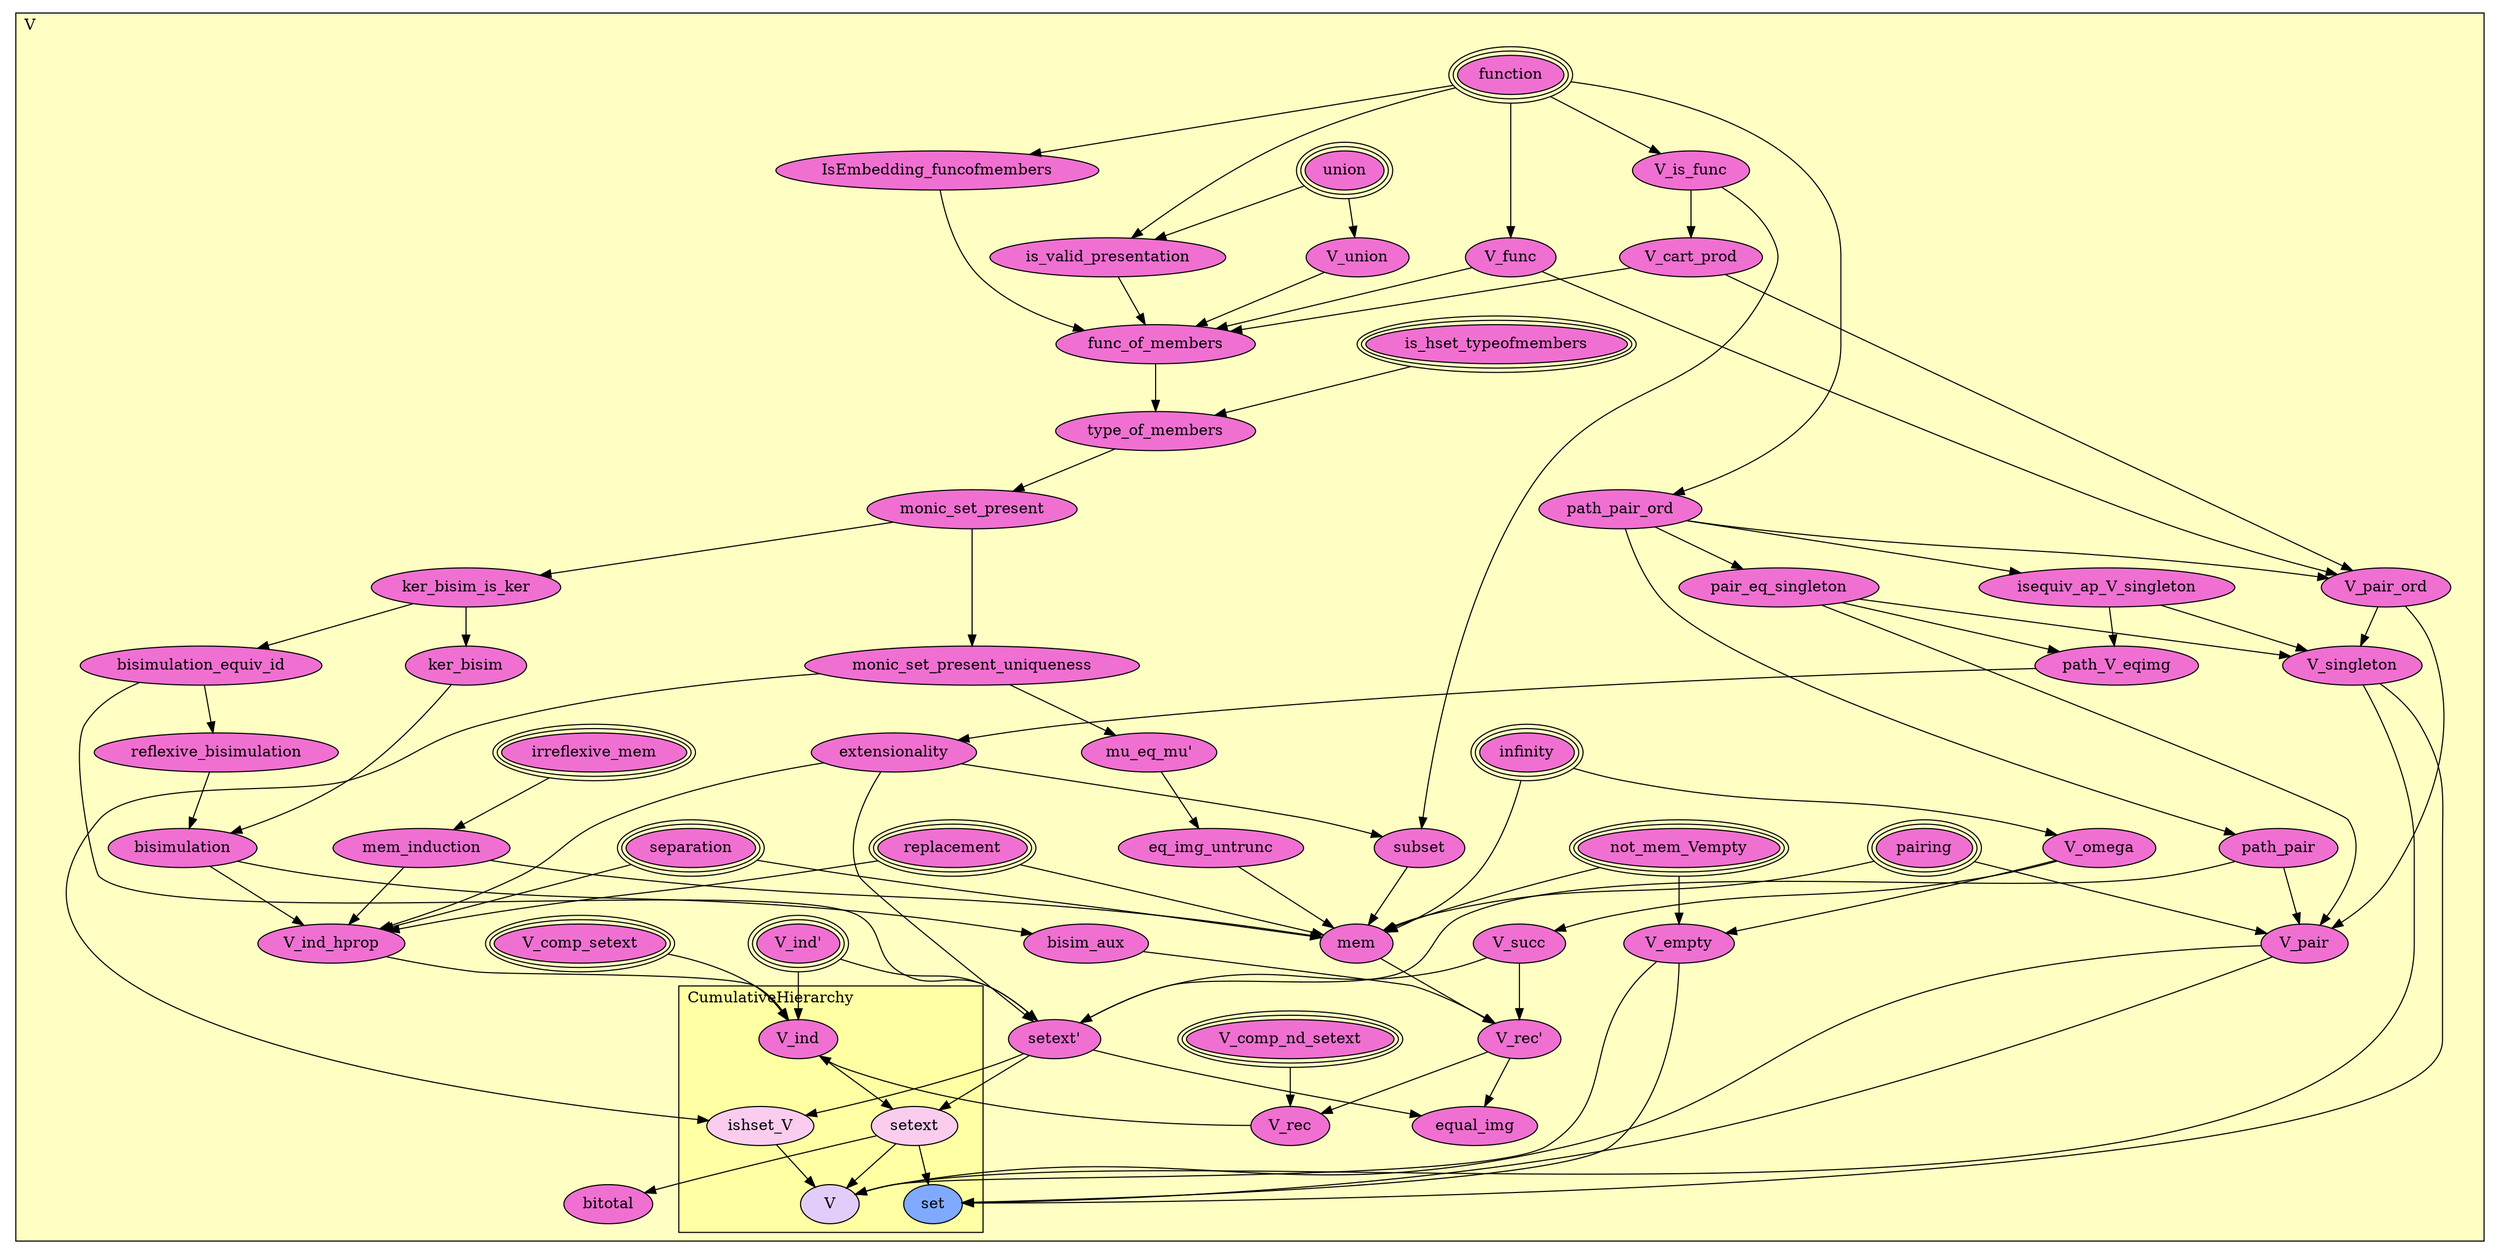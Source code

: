 digraph HoTT_HIT_V {
  graph [ratio=0.5]
  node [style=filled]
V_CumulativeHierarchy_V_ind [label="V_ind", URL=<V.html#CumulativeHierarchy.V_ind>, fillcolor="#F070D1"] ;
V_CumulativeHierarchy_ishset_V [label="ishset_V", URL=<V.html#CumulativeHierarchy.ishset_V>, fillcolor="#FACDEF"] ;
V_CumulativeHierarchy_setext [label="setext", URL=<V.html#CumulativeHierarchy.setext>, fillcolor="#FACDEF"] ;
V_CumulativeHierarchy_set [label="set", URL=<V.html#CumulativeHierarchy.set>, fillcolor="#7FAAFF"] ;
V_CumulativeHierarchy_V [label="V", URL=<V.html#CumulativeHierarchy.V>, fillcolor="#E2CDFA"] ;
V_separation [label="separation", URL=<V.html#separation>, peripheries=3, fillcolor="#F070D1"] ;
V_replacement [label="replacement", URL=<V.html#replacement>, peripheries=3, fillcolor="#F070D1"] ;
V_function [label="function", URL=<V.html#function>, peripheries=3, fillcolor="#F070D1"] ;
V_union [label="union", URL=<V.html#union>, peripheries=3, fillcolor="#F070D1"] ;
V_infinity [label="infinity", URL=<V.html#infinity>, peripheries=3, fillcolor="#F070D1"] ;
V_pairing [label="pairing", URL=<V.html#pairing>, peripheries=3, fillcolor="#F070D1"] ;
V_not_mem_Vempty [label="not_mem_Vempty", URL=<V.html#not_mem_Vempty>, peripheries=3, fillcolor="#F070D1"] ;
V_V_omega [label="V_omega", URL=<V.html#V_omega>, fillcolor="#F070D1"] ;
V_V_succ [label="V_succ", URL=<V.html#V_succ>, fillcolor="#F070D1"] ;
V_V_union [label="V_union", URL=<V.html#V_union>, fillcolor="#F070D1"] ;
V_V_func [label="V_func", URL=<V.html#V_func>, fillcolor="#F070D1"] ;
V_V_is_func [label="V_is_func", URL=<V.html#V_is_func>, fillcolor="#F070D1"] ;
V_V_cart_prod [label="V_cart_prod", URL=<V.html#V_cart_prod>, fillcolor="#F070D1"] ;
V_path_pair_ord [label="path_pair_ord", URL=<V.html#path_pair_ord>, fillcolor="#F070D1"] ;
V_V_pair_ord [label="V_pair_ord", URL=<V.html#V_pair_ord>, fillcolor="#F070D1"] ;
V_pair_eq_singleton [label="pair_eq_singleton", URL=<V.html#pair_eq_singleton>, fillcolor="#F070D1"] ;
V_path_pair [label="path_pair", URL=<V.html#path_pair>, fillcolor="#F070D1"] ;
V_V_pair [label="V_pair", URL=<V.html#V_pair>, fillcolor="#F070D1"] ;
V_isequiv_ap_V_singleton [label="isequiv_ap_V_singleton", URL=<V.html#isequiv_ap_V_singleton>, fillcolor="#F070D1"] ;
V_V_singleton [label="V_singleton", URL=<V.html#V_singleton>, fillcolor="#F070D1"] ;
V_V_empty [label="V_empty", URL=<V.html#V_empty>, fillcolor="#F070D1"] ;
V_path_V_eqimg [label="path_V_eqimg", URL=<V.html#path_V_eqimg>, fillcolor="#F070D1"] ;
V_irreflexive_mem [label="irreflexive_mem", URL=<V.html#irreflexive_mem>, peripheries=3, fillcolor="#F070D1"] ;
V_mem_induction [label="mem_induction", URL=<V.html#mem_induction>, fillcolor="#F070D1"] ;
V_extensionality [label="extensionality", URL=<V.html#extensionality>, fillcolor="#F070D1"] ;
V_is_valid_presentation [label="is_valid_presentation", URL=<V.html#is_valid_presentation>, fillcolor="#F070D1"] ;
V_IsEmbedding_funcofmembers [label="IsEmbedding_funcofmembers", URL=<V.html#IsEmbedding_funcofmembers>, fillcolor="#F070D1"] ;
V_is_hset_typeofmembers [label="is_hset_typeofmembers", URL=<V.html#is_hset_typeofmembers>, peripheries=3, fillcolor="#F070D1"] ;
V_func_of_members [label="func_of_members", URL=<V.html#func_of_members>, fillcolor="#F070D1"] ;
V_type_of_members [label="type_of_members", URL=<V.html#type_of_members>, fillcolor="#F070D1"] ;
V_monic_set_present [label="monic_set_present", URL=<V.html#monic_set_present>, fillcolor="#F070D1"] ;
V_monic_set_present_uniqueness [label="monic_set_present_uniqueness", URL=<V.html#monic_set_present_uniqueness>, fillcolor="#F070D1"] ;
V_mu_eq_mu_ [label="mu_eq_mu'", URL=<V.html#mu_eq_mu'>, fillcolor="#F070D1"] ;
V_eq_img_untrunc [label="eq_img_untrunc", URL=<V.html#eq_img_untrunc>, fillcolor="#F070D1"] ;
V_ker_bisim_is_ker [label="ker_bisim_is_ker", URL=<V.html#ker_bisim_is_ker>, fillcolor="#F070D1"] ;
V_ker_bisim [label="ker_bisim", URL=<V.html#ker_bisim>, fillcolor="#F070D1"] ;
V_bisimulation_equiv_id [label="bisimulation_equiv_id", URL=<V.html#bisimulation_equiv_id>, fillcolor="#F070D1"] ;
V_reflexive_bisimulation [label="reflexive_bisimulation", URL=<V.html#reflexive_bisimulation>, fillcolor="#F070D1"] ;
V_bisimulation [label="bisimulation", URL=<V.html#bisimulation>, fillcolor="#F070D1"] ;
V_bisim_aux [label="bisim_aux", URL=<V.html#bisim_aux>, fillcolor="#F070D1"] ;
V_subset [label="subset", URL=<V.html#subset>, fillcolor="#F070D1"] ;
V_mem [label="mem", URL=<V.html#mem>, fillcolor="#F070D1"] ;
V_V_ind_hprop [label="V_ind_hprop", URL=<V.html#V_ind_hprop>, fillcolor="#F070D1"] ;
V_V_ind_ [label="V_ind'", URL=<V.html#V_ind'>, peripheries=3, fillcolor="#F070D1"] ;
V_V_rec_ [label="V_rec'", URL=<V.html#V_rec'>, fillcolor="#F070D1"] ;
V_setext_ [label="setext'", URL=<V.html#setext'>, fillcolor="#F070D1"] ;
V_equal_img [label="equal_img", URL=<V.html#equal_img>, fillcolor="#F070D1"] ;
V_V_comp_nd_setext [label="V_comp_nd_setext", URL=<V.html#V_comp_nd_setext>, peripheries=3, fillcolor="#F070D1"] ;
V_V_rec [label="V_rec", URL=<V.html#V_rec>, fillcolor="#F070D1"] ;
V_V_comp_setext [label="V_comp_setext", URL=<V.html#V_comp_setext>, peripheries=3, fillcolor="#F070D1"] ;
V_bitotal [label="bitotal", URL=<V.html#bitotal>, fillcolor="#F070D1"] ;
  V_CumulativeHierarchy_V_ind -> V_CumulativeHierarchy_setext [] ;
  V_CumulativeHierarchy_ishset_V -> V_CumulativeHierarchy_V [] ;
  V_CumulativeHierarchy_setext -> V_CumulativeHierarchy_set [] ;
  V_CumulativeHierarchy_setext -> V_CumulativeHierarchy_V [] ;
  V_CumulativeHierarchy_setext -> V_bitotal [] ;
  V_separation -> V_mem [] ;
  V_separation -> V_V_ind_hprop [] ;
  V_replacement -> V_mem [] ;
  V_replacement -> V_V_ind_hprop [] ;
  V_function -> V_V_func [] ;
  V_function -> V_V_is_func [] ;
  V_function -> V_path_pair_ord [] ;
  V_function -> V_is_valid_presentation [] ;
  V_function -> V_IsEmbedding_funcofmembers [] ;
  V_union -> V_V_union [] ;
  V_union -> V_is_valid_presentation [] ;
  V_infinity -> V_V_omega [] ;
  V_infinity -> V_mem [] ;
  V_pairing -> V_V_pair [] ;
  V_pairing -> V_mem [] ;
  V_not_mem_Vempty -> V_V_empty [] ;
  V_not_mem_Vempty -> V_mem [] ;
  V_V_omega -> V_V_succ [] ;
  V_V_omega -> V_V_empty [] ;
  V_V_succ -> V_V_rec_ [] ;
  V_V_succ -> V_setext_ [] ;
  V_V_union -> V_func_of_members [] ;
  V_V_func -> V_V_pair_ord [] ;
  V_V_func -> V_func_of_members [] ;
  V_V_is_func -> V_V_cart_prod [] ;
  V_V_is_func -> V_subset [] ;
  V_V_cart_prod -> V_V_pair_ord [] ;
  V_V_cart_prod -> V_func_of_members [] ;
  V_path_pair_ord -> V_V_pair_ord [] ;
  V_path_pair_ord -> V_pair_eq_singleton [] ;
  V_path_pair_ord -> V_path_pair [] ;
  V_path_pair_ord -> V_isequiv_ap_V_singleton [] ;
  V_V_pair_ord -> V_V_pair [] ;
  V_V_pair_ord -> V_V_singleton [] ;
  V_pair_eq_singleton -> V_V_pair [] ;
  V_pair_eq_singleton -> V_V_singleton [] ;
  V_pair_eq_singleton -> V_path_V_eqimg [] ;
  V_path_pair -> V_V_pair [] ;
  V_path_pair -> V_setext_ [] ;
  V_V_pair -> V_CumulativeHierarchy_set [] ;
  V_V_pair -> V_CumulativeHierarchy_V [] ;
  V_isequiv_ap_V_singleton -> V_V_singleton [] ;
  V_isequiv_ap_V_singleton -> V_path_V_eqimg [] ;
  V_V_singleton -> V_CumulativeHierarchy_set [] ;
  V_V_singleton -> V_CumulativeHierarchy_V [] ;
  V_V_empty -> V_CumulativeHierarchy_set [] ;
  V_V_empty -> V_CumulativeHierarchy_V [] ;
  V_path_V_eqimg -> V_extensionality [] ;
  V_irreflexive_mem -> V_mem_induction [] ;
  V_mem_induction -> V_mem [] ;
  V_mem_induction -> V_V_ind_hprop [] ;
  V_extensionality -> V_subset [] ;
  V_extensionality -> V_V_ind_hprop [] ;
  V_extensionality -> V_setext_ [] ;
  V_is_valid_presentation -> V_func_of_members [] ;
  V_IsEmbedding_funcofmembers -> V_func_of_members [] ;
  V_is_hset_typeofmembers -> V_type_of_members [] ;
  V_func_of_members -> V_type_of_members [] ;
  V_type_of_members -> V_monic_set_present [] ;
  V_monic_set_present -> V_monic_set_present_uniqueness [] ;
  V_monic_set_present -> V_ker_bisim_is_ker [] ;
  V_monic_set_present_uniqueness -> V_CumulativeHierarchy_ishset_V [] ;
  V_monic_set_present_uniqueness -> V_mu_eq_mu_ [] ;
  V_mu_eq_mu_ -> V_eq_img_untrunc [] ;
  V_eq_img_untrunc -> V_mem [] ;
  V_ker_bisim_is_ker -> V_ker_bisim [] ;
  V_ker_bisim_is_ker -> V_bisimulation_equiv_id [] ;
  V_ker_bisim -> V_bisimulation [] ;
  V_bisimulation_equiv_id -> V_reflexive_bisimulation [] ;
  V_bisimulation_equiv_id -> V_setext_ [] ;
  V_reflexive_bisimulation -> V_bisimulation [] ;
  V_bisimulation -> V_bisim_aux [] ;
  V_bisimulation -> V_V_ind_hprop [] ;
  V_bisim_aux -> V_V_rec_ [] ;
  V_subset -> V_mem [] ;
  V_mem -> V_V_rec_ [] ;
  V_V_ind_hprop -> V_CumulativeHierarchy_V_ind [] ;
  V_V_ind_ -> V_CumulativeHierarchy_V_ind [] ;
  V_V_ind_ -> V_setext_ [] ;
  V_V_rec_ -> V_equal_img [] ;
  V_V_rec_ -> V_V_rec [] ;
  V_setext_ -> V_CumulativeHierarchy_ishset_V [] ;
  V_setext_ -> V_CumulativeHierarchy_setext [] ;
  V_setext_ -> V_equal_img [] ;
  V_V_comp_nd_setext -> V_V_rec [] ;
  V_V_rec -> V_CumulativeHierarchy_V_ind [] ;
  V_V_comp_setext -> V_CumulativeHierarchy_V_ind [] ;
subgraph cluster_V { label="V"; fillcolor="#FFFFC3"; labeljust=l; style=filled 
subgraph cluster_V_CumulativeHierarchy { label="CumulativeHierarchy"; fillcolor="#FFFFA3"; labeljust=l; style=filled 
V_CumulativeHierarchy_V; V_CumulativeHierarchy_set; V_CumulativeHierarchy_setext; V_CumulativeHierarchy_ishset_V; V_CumulativeHierarchy_V_ind; };
V_bitotal; V_V_comp_setext; V_V_rec; V_V_comp_nd_setext; V_equal_img; V_setext_; V_V_rec_; V_V_ind_; V_V_ind_hprop; V_mem; V_subset; V_bisim_aux; V_bisimulation; V_reflexive_bisimulation; V_bisimulation_equiv_id; V_ker_bisim; V_ker_bisim_is_ker; V_eq_img_untrunc; V_mu_eq_mu_; V_monic_set_present_uniqueness; V_monic_set_present; V_type_of_members; V_func_of_members; V_is_hset_typeofmembers; V_IsEmbedding_funcofmembers; V_is_valid_presentation; V_extensionality; V_mem_induction; V_irreflexive_mem; V_path_V_eqimg; V_V_empty; V_V_singleton; V_isequiv_ap_V_singleton; V_V_pair; V_path_pair; V_pair_eq_singleton; V_V_pair_ord; V_path_pair_ord; V_V_cart_prod; V_V_is_func; V_V_func; V_V_union; V_V_succ; V_V_omega; V_not_mem_Vempty; V_pairing; V_infinity; V_union; V_function; V_replacement; V_separation; };
} /* END */
